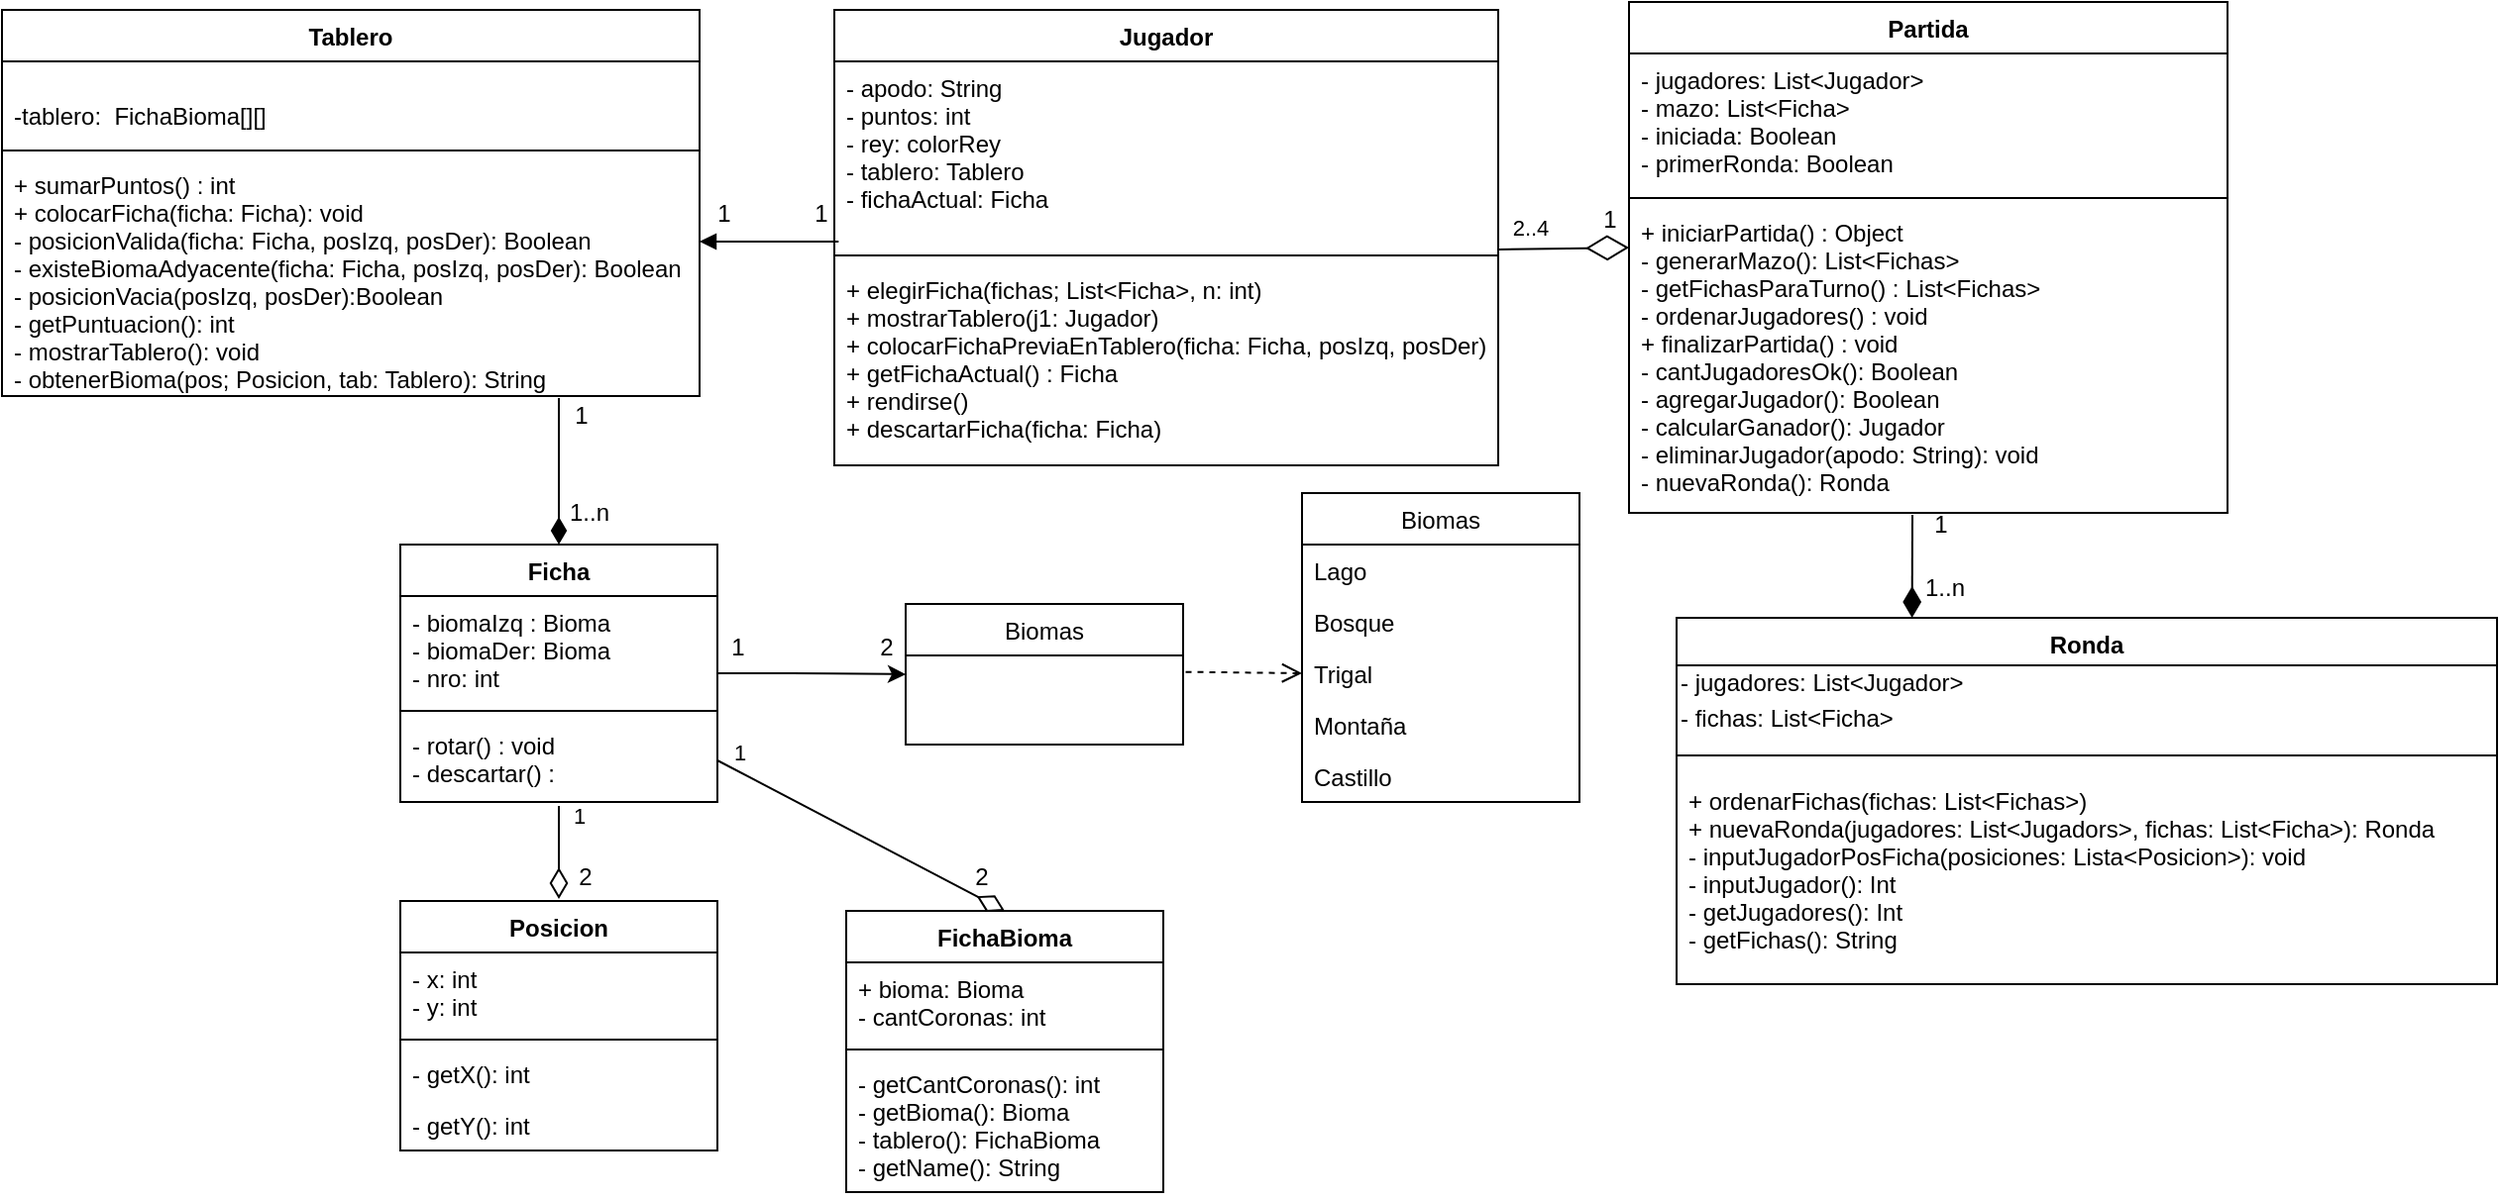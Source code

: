 <mxfile version="14.8.0" type="device"><diagram id="PIU3dirWzaomz6qotBei" name="Page-1"><mxGraphModel dx="1847" dy="767" grid="0" gridSize="10" guides="1" tooltips="1" connect="1" arrows="1" fold="1" page="0" pageScale="1" pageWidth="827" pageHeight="1169" math="0" shadow="0"><root><mxCell id="0"/><mxCell id="1" parent="0"/><mxCell id="1cwoO-9prbhsKtwVbkyY-44" value="Biomas" style="swimlane;fontStyle=0;childLayout=stackLayout;horizontal=1;startSize=26;fillColor=none;horizontalStack=0;resizeParent=1;resizeParentMax=0;resizeLast=0;collapsible=1;marginBottom=0;" parent="1" vertex="1"><mxGeometry x="310" y="320" width="140" height="71" as="geometry"/></mxCell><mxCell id="X6XncWk7jnmdOIyjEq1A-10" value="Jugador" style="swimlane;fontStyle=1;align=center;verticalAlign=top;childLayout=stackLayout;horizontal=1;startSize=26;horizontalStack=0;resizeParent=1;resizeParentMax=0;resizeLast=0;collapsible=1;marginBottom=0;" parent="1" vertex="1"><mxGeometry x="274" y="20" width="335" height="230" as="geometry"/></mxCell><mxCell id="X6XncWk7jnmdOIyjEq1A-11" value="- apodo: String&#10;- puntos: int&#10;- rey: colorRey&#10;- tablero: Tablero&#10;- fichaActual: Ficha" style="text;strokeColor=none;fillColor=none;align=left;verticalAlign=top;spacingLeft=4;spacingRight=4;overflow=hidden;rotatable=0;points=[[0,0.5],[1,0.5]];portConstraint=eastwest;" parent="X6XncWk7jnmdOIyjEq1A-10" vertex="1"><mxGeometry y="26" width="335" height="94" as="geometry"/></mxCell><mxCell id="X6XncWk7jnmdOIyjEq1A-12" value="" style="line;strokeWidth=1;fillColor=none;align=left;verticalAlign=middle;spacingTop=-1;spacingLeft=3;spacingRight=3;rotatable=0;labelPosition=right;points=[];portConstraint=eastwest;" parent="X6XncWk7jnmdOIyjEq1A-10" vertex="1"><mxGeometry y="120" width="335" height="8" as="geometry"/></mxCell><mxCell id="X6XncWk7jnmdOIyjEq1A-13" value="+ elegirFicha(fichas; List&lt;Ficha&gt;, n: int) &#10;+ mostrarTablero(j1: Jugador) &#10;+ colocarFichaPreviaEnTablero(ficha: Ficha, posIzq, posDer) :&#10;+ getFichaActual() : Ficha&#10;+ rendirse()&#10;+ descartarFicha(ficha: Ficha)&#10;" style="text;strokeColor=none;fillColor=none;align=left;verticalAlign=top;spacingLeft=4;spacingRight=4;overflow=hidden;rotatable=0;points=[[0,0.5],[1,0.5]];portConstraint=eastwest;" parent="X6XncWk7jnmdOIyjEq1A-10" vertex="1"><mxGeometry y="128" width="335" height="102" as="geometry"/></mxCell><mxCell id="X6XncWk7jnmdOIyjEq1A-16" value="Tablero" style="swimlane;fontStyle=1;align=center;verticalAlign=top;childLayout=stackLayout;horizontal=1;startSize=26;horizontalStack=0;resizeParent=1;resizeParentMax=0;resizeLast=0;collapsible=1;marginBottom=0;" parent="1" vertex="1"><mxGeometry x="-146" y="20" width="352" height="195" as="geometry"/></mxCell><mxCell id="X6XncWk7jnmdOIyjEq1A-17" value="&#10;-tablero:  FichaBioma[][]" style="text;strokeColor=none;fillColor=none;align=left;verticalAlign=top;spacingLeft=4;spacingRight=4;overflow=hidden;rotatable=0;points=[[0,0.5],[1,0.5]];portConstraint=eastwest;" parent="X6XncWk7jnmdOIyjEq1A-16" vertex="1"><mxGeometry y="26" width="352" height="41" as="geometry"/></mxCell><mxCell id="X6XncWk7jnmdOIyjEq1A-18" value="" style="line;strokeWidth=1;fillColor=none;align=left;verticalAlign=middle;spacingTop=-1;spacingLeft=3;spacingRight=3;rotatable=0;labelPosition=right;points=[];portConstraint=eastwest;" parent="X6XncWk7jnmdOIyjEq1A-16" vertex="1"><mxGeometry y="67" width="352" height="8" as="geometry"/></mxCell><mxCell id="X6XncWk7jnmdOIyjEq1A-19" value="+ sumarPuntos() : int&#10;+ colocarFicha(ficha: Ficha): void&#10;- posicionValida(ficha: Ficha, posIzq, posDer): Boolean&#10;- existeBiomaAdyacente(ficha: Ficha, posIzq, posDer): Boolean&#10;- posicionVacia(posIzq, posDer):Boolean&#10;- getPuntuacion(): int&#10;- mostrarTablero(): void&#10;- obtenerBioma(pos; Posicion, tab: Tablero): String" style="text;strokeColor=none;fillColor=none;align=left;verticalAlign=top;spacingLeft=4;spacingRight=4;overflow=hidden;rotatable=0;points=[[0,0.5],[1,0.5]];portConstraint=eastwest;" parent="X6XncWk7jnmdOIyjEq1A-16" vertex="1"><mxGeometry y="75" width="352" height="120" as="geometry"/></mxCell><mxCell id="X6XncWk7jnmdOIyjEq1A-22" value="Partida" style="swimlane;fontStyle=1;align=center;verticalAlign=top;childLayout=stackLayout;horizontal=1;startSize=26;horizontalStack=0;resizeParent=1;resizeParentMax=0;resizeLast=0;collapsible=1;marginBottom=0;" parent="1" vertex="1"><mxGeometry x="675" y="16" width="302" height="258" as="geometry"/></mxCell><mxCell id="X6XncWk7jnmdOIyjEq1A-23" value="- jugadores: List&lt;Jugador&gt;&#10;- mazo: List&lt;Ficha&gt;&#10;- iniciada: Boolean&#10;- primerRonda: Boolean" style="text;strokeColor=none;fillColor=none;align=left;verticalAlign=top;spacingLeft=4;spacingRight=4;overflow=hidden;rotatable=0;points=[[0,0.5],[1,0.5]];portConstraint=eastwest;" parent="X6XncWk7jnmdOIyjEq1A-22" vertex="1"><mxGeometry y="26" width="302" height="69" as="geometry"/></mxCell><mxCell id="X6XncWk7jnmdOIyjEq1A-24" value="" style="line;strokeWidth=1;fillColor=none;align=left;verticalAlign=middle;spacingTop=-1;spacingLeft=3;spacingRight=3;rotatable=0;labelPosition=right;points=[];portConstraint=eastwest;" parent="X6XncWk7jnmdOIyjEq1A-22" vertex="1"><mxGeometry y="95" width="302" height="8" as="geometry"/></mxCell><mxCell id="X6XncWk7jnmdOIyjEq1A-25" value="+ iniciarPartida() : Object&#10;- generarMazo(): List&lt;Fichas&gt;&#10;- getFichasParaTurno() : List&lt;Fichas&gt;&#10;- ordenarJugadores() : void&#10;+ finalizarPartida() : void&#10;- cantJugadoresOk(): Boolean&#10;- agregarJugador(): Boolean&#10;- calcularGanador(): Jugador&#10;- eliminarJugador(apodo: String): void&#10;- nuevaRonda(): Ronda&#10;" style="text;strokeColor=none;fillColor=none;align=left;verticalAlign=top;spacingLeft=4;spacingRight=4;overflow=hidden;rotatable=0;points=[[0,0.5],[1,0.5]];portConstraint=eastwest;" parent="X6XncWk7jnmdOIyjEq1A-22" vertex="1"><mxGeometry y="103" width="302" height="155" as="geometry"/></mxCell><mxCell id="X6XncWk7jnmdOIyjEq1A-27" value="Ronda" style="swimlane;fontStyle=1;align=center;verticalAlign=top;childLayout=stackLayout;horizontal=1;startSize=24;horizontalStack=0;resizeParent=1;resizeParentMax=0;resizeLast=0;collapsible=1;marginBottom=0;" parent="1" vertex="1"><mxGeometry x="699" y="327" width="414" height="185" as="geometry"/></mxCell><mxCell id="43y9fCqmTCbuOM6hTCZ3-15" value="- jugadores: List&amp;lt;Jugador&amp;gt;" style="text;html=1;align=left;verticalAlign=middle;resizable=0;points=[];autosize=1;strokeColor=none;" vertex="1" parent="X6XncWk7jnmdOIyjEq1A-27"><mxGeometry y="24" width="414" height="18" as="geometry"/></mxCell><mxCell id="43y9fCqmTCbuOM6hTCZ3-16" value="- fichas: List&amp;lt;Ficha&amp;gt;" style="text;html=1;align=left;verticalAlign=middle;resizable=0;points=[];autosize=1;strokeColor=none;" vertex="1" parent="X6XncWk7jnmdOIyjEq1A-27"><mxGeometry y="42" width="414" height="18" as="geometry"/></mxCell><mxCell id="X6XncWk7jnmdOIyjEq1A-29" value="" style="line;strokeWidth=1;fillColor=none;align=left;verticalAlign=middle;spacingTop=-1;spacingLeft=3;spacingRight=3;rotatable=0;labelPosition=right;points=[];portConstraint=eastwest;" parent="X6XncWk7jnmdOIyjEq1A-27" vertex="1"><mxGeometry y="60" width="414" height="19" as="geometry"/></mxCell><mxCell id="X6XncWk7jnmdOIyjEq1A-30" value="+ ordenarFichas(fichas: List&lt;Fichas&gt;)&#10;+ nuevaRonda(jugadores: List&lt;Jugadors&gt;, fichas: List&lt;Ficha&gt;): Ronda&#10;- inputJugadorPosFicha(posiciones: Lista&lt;Posicion&gt;): void&#10;- inputJugador(): Int&#10;- getJugadores(): Int&#10;- getFichas(): String" style="text;strokeColor=none;fillColor=none;align=left;verticalAlign=top;spacingLeft=4;spacingRight=4;overflow=hidden;rotatable=0;points=[[0,0.5],[1,0.5]];portConstraint=eastwest;" parent="X6XncWk7jnmdOIyjEq1A-27" vertex="1"><mxGeometry y="79" width="414" height="106" as="geometry"/></mxCell><mxCell id="X6XncWk7jnmdOIyjEq1A-32" value="Ficha" style="swimlane;fontStyle=1;align=center;verticalAlign=top;childLayout=stackLayout;horizontal=1;startSize=26;horizontalStack=0;resizeParent=1;resizeParentMax=0;resizeLast=0;collapsible=1;marginBottom=0;" parent="1" vertex="1"><mxGeometry x="55" y="290" width="160" height="130" as="geometry"/></mxCell><mxCell id="X6XncWk7jnmdOIyjEq1A-33" value="- biomaIzq : Bioma&#10;- biomaDer: Bioma&#10;- nro: int" style="text;strokeColor=none;fillColor=none;align=left;verticalAlign=top;spacingLeft=4;spacingRight=4;overflow=hidden;rotatable=0;points=[[0,0.5],[1,0.5]];portConstraint=eastwest;" parent="X6XncWk7jnmdOIyjEq1A-32" vertex="1"><mxGeometry y="26" width="160" height="54" as="geometry"/></mxCell><mxCell id="X6XncWk7jnmdOIyjEq1A-34" value="" style="line;strokeWidth=1;fillColor=none;align=left;verticalAlign=middle;spacingTop=-1;spacingLeft=3;spacingRight=3;rotatable=0;labelPosition=right;points=[];portConstraint=eastwest;" parent="X6XncWk7jnmdOIyjEq1A-32" vertex="1"><mxGeometry y="80" width="160" height="8" as="geometry"/></mxCell><mxCell id="X6XncWk7jnmdOIyjEq1A-35" value="- rotar() : void&#10;- descartar() :" style="text;strokeColor=none;fillColor=none;align=left;verticalAlign=top;spacingLeft=4;spacingRight=4;overflow=hidden;rotatable=0;points=[[0,0.5],[1,0.5]];portConstraint=eastwest;" parent="X6XncWk7jnmdOIyjEq1A-32" vertex="1"><mxGeometry y="88" width="160" height="42" as="geometry"/></mxCell><mxCell id="X6XncWk7jnmdOIyjEq1A-48" value="" style="endArrow=classic;html=1;strokeColor=#000000;edgeStyle=orthogonalEdgeStyle;" parent="1" source="X6XncWk7jnmdOIyjEq1A-32" target="1cwoO-9prbhsKtwVbkyY-44" edge="1"><mxGeometry width="50" height="50" relative="1" as="geometry"><mxPoint x="360" y="450" as="sourcePoint"/><mxPoint x="410" y="400" as="targetPoint"/></mxGeometry></mxCell><mxCell id="Rc0aqtGgKvPlGquICS0x-14" value="Biomas" style="swimlane;fontStyle=0;childLayout=stackLayout;horizontal=1;startSize=26;fillColor=none;horizontalStack=0;resizeParent=1;resizeParentMax=0;resizeLast=0;collapsible=1;marginBottom=0;" parent="1" vertex="1"><mxGeometry x="510" y="264" width="140" height="156" as="geometry"/></mxCell><mxCell id="Rc0aqtGgKvPlGquICS0x-15" value="Lago" style="text;strokeColor=none;fillColor=none;align=left;verticalAlign=top;spacingLeft=4;spacingRight=4;overflow=hidden;rotatable=0;points=[[0,0.5],[1,0.5]];portConstraint=eastwest;" parent="Rc0aqtGgKvPlGquICS0x-14" vertex="1"><mxGeometry y="26" width="140" height="26" as="geometry"/></mxCell><mxCell id="Rc0aqtGgKvPlGquICS0x-16" value="Bosque" style="text;strokeColor=none;fillColor=none;align=left;verticalAlign=top;spacingLeft=4;spacingRight=4;overflow=hidden;rotatable=0;points=[[0,0.5],[1,0.5]];portConstraint=eastwest;" parent="Rc0aqtGgKvPlGquICS0x-14" vertex="1"><mxGeometry y="52" width="140" height="26" as="geometry"/></mxCell><mxCell id="Rc0aqtGgKvPlGquICS0x-17" value="Trigal" style="text;strokeColor=none;fillColor=none;align=left;verticalAlign=top;spacingLeft=4;spacingRight=4;overflow=hidden;rotatable=0;points=[[0,0.5],[1,0.5]];portConstraint=eastwest;" parent="Rc0aqtGgKvPlGquICS0x-14" vertex="1"><mxGeometry y="78" width="140" height="26" as="geometry"/></mxCell><mxCell id="Rc0aqtGgKvPlGquICS0x-18" value="Montaña" style="text;strokeColor=none;fillColor=none;align=left;verticalAlign=top;spacingLeft=4;spacingRight=4;overflow=hidden;rotatable=0;points=[[0,0.5],[1,0.5]];portConstraint=eastwest;" parent="Rc0aqtGgKvPlGquICS0x-14" vertex="1"><mxGeometry y="104" width="140" height="26" as="geometry"/></mxCell><mxCell id="Rc0aqtGgKvPlGquICS0x-19" value="Castillo" style="text;strokeColor=none;fillColor=none;align=left;verticalAlign=top;spacingLeft=4;spacingRight=4;overflow=hidden;rotatable=0;points=[[0,0.5],[1,0.5]];portConstraint=eastwest;" parent="Rc0aqtGgKvPlGquICS0x-14" vertex="1"><mxGeometry y="130" width="140" height="26" as="geometry"/></mxCell><mxCell id="Rc0aqtGgKvPlGquICS0x-21" value="" style="html=1;verticalAlign=bottom;endArrow=open;dashed=1;endSize=8;entryX=0;entryY=0.5;entryDx=0;entryDy=0;exitX=1.009;exitY=0.189;exitDx=0;exitDy=0;exitPerimeter=0;" parent="1" target="Rc0aqtGgKvPlGquICS0x-17" edge="1"><mxGeometry relative="1" as="geometry"><mxPoint x="451.26" y="354.316" as="sourcePoint"/><mxPoint x="380" y="290" as="targetPoint"/><mxPoint as="offset"/></mxGeometry></mxCell><mxCell id="Rc0aqtGgKvPlGquICS0x-26" value="1" style="text;html=1;align=center;verticalAlign=middle;resizable=0;points=[];autosize=1;strokeColor=none;" parent="1" vertex="1"><mxGeometry x="655" y="116" width="20" height="20" as="geometry"/></mxCell><mxCell id="Rc0aqtGgKvPlGquICS0x-27" value="1" style="text;html=1;align=center;verticalAlign=middle;resizable=0;points=[];autosize=1;strokeColor=none;" parent="1" vertex="1"><mxGeometry x="257" y="113" width="20" height="20" as="geometry"/></mxCell><mxCell id="Rc0aqtGgKvPlGquICS0x-28" value="1" style="text;html=1;align=center;verticalAlign=middle;resizable=0;points=[];autosize=1;strokeColor=none;" parent="1" vertex="1"><mxGeometry x="208" y="113" width="20" height="20" as="geometry"/></mxCell><mxCell id="Rc0aqtGgKvPlGquICS0x-29" value="" style="html=1;verticalAlign=bottom;endArrow=diamondThin;endSize=13;entryX=0.287;entryY=0;entryDx=0;entryDy=0;endFill=1;strokeWidth=1;exitX=-0.2;exitY=0.25;exitDx=0;exitDy=0;exitPerimeter=0;entryPerimeter=0;" parent="1" target="X6XncWk7jnmdOIyjEq1A-27" edge="1" source="Rc0aqtGgKvPlGquICS0x-30"><mxGeometry width="80" relative="1" as="geometry"><mxPoint x="817" y="260" as="sourcePoint"/><mxPoint x="620" y="210" as="targetPoint"/></mxGeometry></mxCell><mxCell id="Rc0aqtGgKvPlGquICS0x-30" value="1" style="text;html=1;align=center;verticalAlign=middle;resizable=0;points=[];autosize=1;strokeColor=none;" parent="1" vertex="1"><mxGeometry x="822" y="270" width="20" height="20" as="geometry"/></mxCell><mxCell id="Rc0aqtGgKvPlGquICS0x-31" value="1..n" style="text;html=1;align=center;verticalAlign=middle;resizable=0;points=[];autosize=1;strokeColor=none;" parent="1" vertex="1"><mxGeometry x="814" y="302" width="40" height="20" as="geometry"/></mxCell><mxCell id="Rc0aqtGgKvPlGquICS0x-32" value="" style="html=1;verticalAlign=bottom;endArrow=diamondThin;endSize=11;entryX=0.5;entryY=0;entryDx=0;entryDy=0;endFill=1;" parent="1" target="X6XncWk7jnmdOIyjEq1A-32" edge="1"><mxGeometry x="-0.25" y="5" width="80" relative="1" as="geometry"><mxPoint x="135" y="216" as="sourcePoint"/><mxPoint x="480" y="280" as="targetPoint"/><mxPoint y="-1" as="offset"/></mxGeometry></mxCell><mxCell id="Rc0aqtGgKvPlGquICS0x-33" value="1" style="text;html=1;align=center;verticalAlign=middle;resizable=0;points=[];autosize=1;strokeColor=none;" parent="1" vertex="1"><mxGeometry x="136" y="215" width="20" height="20" as="geometry"/></mxCell><mxCell id="Rc0aqtGgKvPlGquICS0x-34" value="1..n" style="text;html=1;align=center;verticalAlign=middle;resizable=0;points=[];autosize=1;strokeColor=none;" parent="1" vertex="1"><mxGeometry x="130" y="264" width="40" height="20" as="geometry"/></mxCell><mxCell id="Rc0aqtGgKvPlGquICS0x-35" value="1" style="text;html=1;align=center;verticalAlign=middle;resizable=0;points=[];autosize=1;strokeColor=none;" parent="1" vertex="1"><mxGeometry x="215" y="332" width="20" height="20" as="geometry"/></mxCell><mxCell id="Rc0aqtGgKvPlGquICS0x-36" value="2" style="text;html=1;align=center;verticalAlign=middle;resizable=0;points=[];autosize=1;strokeColor=none;" parent="1" vertex="1"><mxGeometry x="290" y="332" width="20" height="20" as="geometry"/></mxCell><mxCell id="Rc0aqtGgKvPlGquICS0x-23" value="" style="html=1;verticalAlign=bottom;endArrow=diamondThin;endFill=0;endSize=19;entryX=1;entryY=1.2;entryDx=0;entryDy=0;entryPerimeter=0;" parent="1" edge="1" target="Rc0aqtGgKvPlGquICS0x-26"><mxGeometry width="80" relative="1" as="geometry"><mxPoint x="609" y="141" as="sourcePoint"/><mxPoint x="679" y="144" as="targetPoint"/></mxGeometry></mxCell><mxCell id="Rc0aqtGgKvPlGquICS0x-25" value="2..4" style="edgeLabel;html=1;align=center;verticalAlign=middle;resizable=0;points=[];" parent="Rc0aqtGgKvPlGquICS0x-23" vertex="1" connectable="0"><mxGeometry x="0.184" relative="1" as="geometry"><mxPoint x="-23" y="-11" as="offset"/></mxGeometry></mxCell><mxCell id="43y9fCqmTCbuOM6hTCZ3-17" value="Posicion" style="swimlane;fontStyle=1;align=center;verticalAlign=top;childLayout=stackLayout;horizontal=1;startSize=26;horizontalStack=0;resizeParent=1;resizeParentMax=0;resizeLast=0;collapsible=1;marginBottom=0;" vertex="1" parent="1"><mxGeometry x="55" y="470" width="160" height="126" as="geometry"/></mxCell><mxCell id="43y9fCqmTCbuOM6hTCZ3-18" value="- x: int&#10;- y: int" style="text;strokeColor=none;fillColor=none;align=left;verticalAlign=top;spacingLeft=4;spacingRight=4;overflow=hidden;rotatable=0;points=[[0,0.5],[1,0.5]];portConstraint=eastwest;" vertex="1" parent="43y9fCqmTCbuOM6hTCZ3-17"><mxGeometry y="26" width="160" height="40" as="geometry"/></mxCell><mxCell id="43y9fCqmTCbuOM6hTCZ3-19" value="" style="line;strokeWidth=1;fillColor=none;align=left;verticalAlign=middle;spacingTop=-1;spacingLeft=3;spacingRight=3;rotatable=0;labelPosition=right;points=[];portConstraint=eastwest;" vertex="1" parent="43y9fCqmTCbuOM6hTCZ3-17"><mxGeometry y="66" width="160" height="8" as="geometry"/></mxCell><mxCell id="43y9fCqmTCbuOM6hTCZ3-20" value="- getX(): int" style="text;strokeColor=none;fillColor=none;align=left;verticalAlign=top;spacingLeft=4;spacingRight=4;overflow=hidden;rotatable=0;points=[[0,0.5],[1,0.5]];portConstraint=eastwest;" vertex="1" parent="43y9fCqmTCbuOM6hTCZ3-17"><mxGeometry y="74" width="160" height="26" as="geometry"/></mxCell><mxCell id="43y9fCqmTCbuOM6hTCZ3-27" value="- getY(): int" style="text;strokeColor=none;fillColor=none;align=left;verticalAlign=top;spacingLeft=4;spacingRight=4;overflow=hidden;rotatable=0;points=[[0,0.5],[1,0.5]];portConstraint=eastwest;" vertex="1" parent="43y9fCqmTCbuOM6hTCZ3-17"><mxGeometry y="100" width="160" height="26" as="geometry"/></mxCell><mxCell id="43y9fCqmTCbuOM6hTCZ3-21" value="FichaBioma" style="swimlane;fontStyle=1;align=center;verticalAlign=top;childLayout=stackLayout;horizontal=1;startSize=26;horizontalStack=0;resizeParent=1;resizeParentMax=0;resizeLast=0;collapsible=1;marginBottom=0;" vertex="1" parent="1"><mxGeometry x="280" y="475" width="160" height="142" as="geometry"/></mxCell><mxCell id="43y9fCqmTCbuOM6hTCZ3-22" value="+ bioma: Bioma&#10;- cantCoronas: int" style="text;strokeColor=none;fillColor=none;align=left;verticalAlign=top;spacingLeft=4;spacingRight=4;overflow=hidden;rotatable=0;points=[[0,0.5],[1,0.5]];portConstraint=eastwest;" vertex="1" parent="43y9fCqmTCbuOM6hTCZ3-21"><mxGeometry y="26" width="160" height="40" as="geometry"/></mxCell><mxCell id="43y9fCqmTCbuOM6hTCZ3-23" value="" style="line;strokeWidth=1;fillColor=none;align=left;verticalAlign=middle;spacingTop=-1;spacingLeft=3;spacingRight=3;rotatable=0;labelPosition=right;points=[];portConstraint=eastwest;" vertex="1" parent="43y9fCqmTCbuOM6hTCZ3-21"><mxGeometry y="66" width="160" height="8" as="geometry"/></mxCell><mxCell id="43y9fCqmTCbuOM6hTCZ3-24" value="- getCantCoronas(): int&#10;- getBioma(): Bioma&#10;- tablero(): FichaBioma&#10;- getName(): String" style="text;strokeColor=none;fillColor=none;align=left;verticalAlign=top;spacingLeft=4;spacingRight=4;overflow=hidden;rotatable=0;points=[[0,0.5],[1,0.5]];portConstraint=eastwest;" vertex="1" parent="43y9fCqmTCbuOM6hTCZ3-21"><mxGeometry y="74" width="160" height="68" as="geometry"/></mxCell><mxCell id="43y9fCqmTCbuOM6hTCZ3-26" value="" style="html=1;verticalAlign=bottom;endArrow=block;entryX=1;entryY=0.35;entryDx=0;entryDy=0;entryPerimeter=0;exitX=0.958;exitY=1.2;exitDx=0;exitDy=0;exitPerimeter=0;" edge="1" parent="1" source="Rc0aqtGgKvPlGquICS0x-27" target="X6XncWk7jnmdOIyjEq1A-19"><mxGeometry width="80" relative="1" as="geometry"><mxPoint x="209" y="181" as="sourcePoint"/><mxPoint x="289" y="181" as="targetPoint"/></mxGeometry></mxCell><mxCell id="43y9fCqmTCbuOM6hTCZ3-28" value="1" style="html=1;verticalAlign=bottom;endArrow=diamondThin;exitX=0.5;exitY=1.048;exitDx=0;exitDy=0;exitPerimeter=0;endFill=0;startSize=7;endSize=13;" edge="1" parent="1" source="X6XncWk7jnmdOIyjEq1A-35"><mxGeometry x="-0.405" y="10" width="80" relative="1" as="geometry"><mxPoint x="272" y="454" as="sourcePoint"/><mxPoint x="135" y="469" as="targetPoint"/><mxPoint as="offset"/></mxGeometry></mxCell><mxCell id="43y9fCqmTCbuOM6hTCZ3-29" value="2" style="text;html=1;align=center;verticalAlign=middle;resizable=0;points=[];autosize=1;strokeColor=none;" vertex="1" parent="1"><mxGeometry x="139" y="449" width="17" height="18" as="geometry"/></mxCell><mxCell id="43y9fCqmTCbuOM6hTCZ3-30" value="1" style="html=1;verticalAlign=bottom;endArrow=diamondThin;startSize=7;endSize=13;entryX=0.5;entryY=0;entryDx=0;entryDy=0;exitX=1;exitY=0.5;exitDx=0;exitDy=0;endFill=0;" edge="1" parent="1" source="X6XncWk7jnmdOIyjEq1A-35" target="43y9fCqmTCbuOM6hTCZ3-21"><mxGeometry x="-0.853" y="1" width="80" relative="1" as="geometry"><mxPoint x="360" y="393" as="sourcePoint"/><mxPoint x="337" y="455" as="targetPoint"/><mxPoint as="offset"/></mxGeometry></mxCell><mxCell id="43y9fCqmTCbuOM6hTCZ3-31" value="2" style="text;html=1;align=center;verticalAlign=middle;resizable=0;points=[];autosize=1;strokeColor=none;" vertex="1" parent="1"><mxGeometry x="339" y="449" width="17" height="18" as="geometry"/></mxCell></root></mxGraphModel></diagram></mxfile>